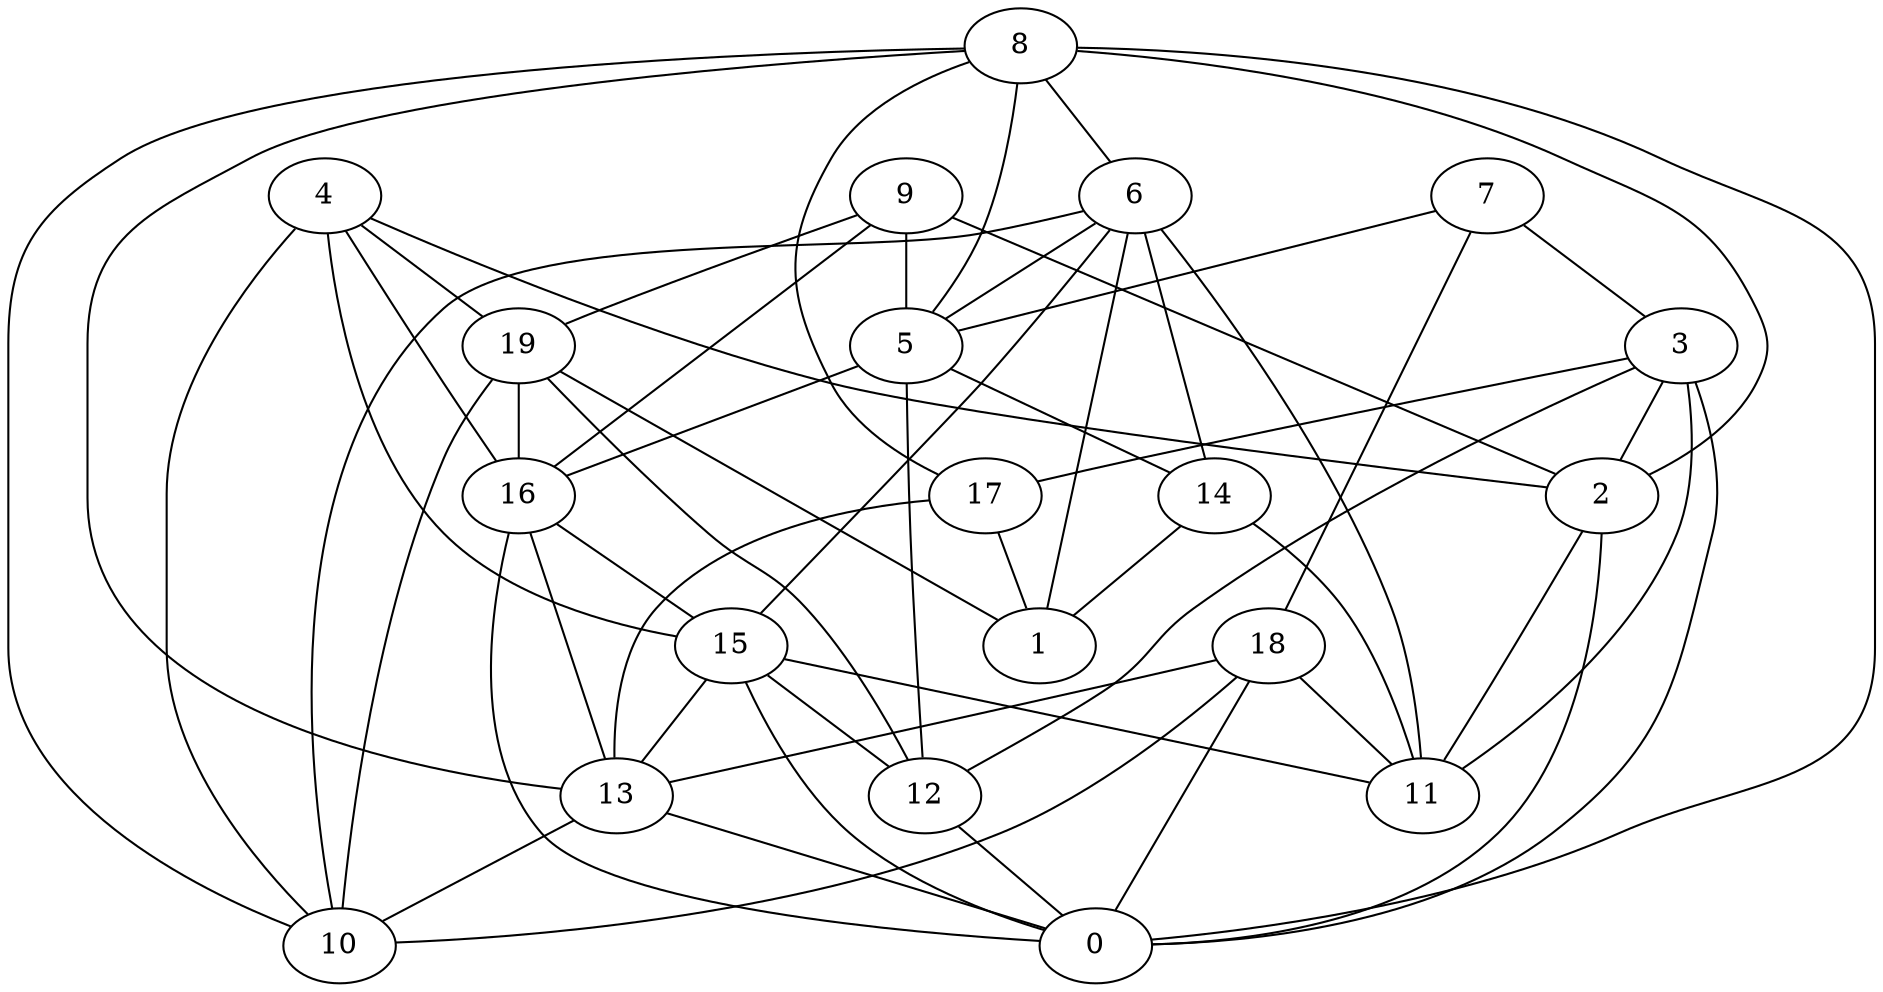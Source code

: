 digraph GG_graph {

subgraph G_graph {
edge [color = black]
"12" -> "0" [dir = none]
"16" -> "0" [dir = none]
"16" -> "15" [dir = none]
"16" -> "13" [dir = none]
"3" -> "2" [dir = none]
"3" -> "12" [dir = none]
"3" -> "11" [dir = none]
"3" -> "0" [dir = none]
"3" -> "17" [dir = none]
"2" -> "0" [dir = none]
"2" -> "11" [dir = none]
"4" -> "16" [dir = none]
"4" -> "2" [dir = none]
"4" -> "19" [dir = none]
"4" -> "10" [dir = none]
"4" -> "15" [dir = none]
"9" -> "5" [dir = none]
"9" -> "2" [dir = none]
"9" -> "19" [dir = none]
"9" -> "16" [dir = none]
"14" -> "1" [dir = none]
"14" -> "11" [dir = none]
"19" -> "12" [dir = none]
"19" -> "1" [dir = none]
"19" -> "10" [dir = none]
"19" -> "16" [dir = none]
"6" -> "11" [dir = none]
"6" -> "14" [dir = none]
"6" -> "10" [dir = none]
"6" -> "15" [dir = none]
"6" -> "5" [dir = none]
"6" -> "1" [dir = none]
"8" -> "2" [dir = none]
"8" -> "17" [dir = none]
"8" -> "0" [dir = none]
"8" -> "10" [dir = none]
"8" -> "13" [dir = none]
"8" -> "5" [dir = none]
"8" -> "6" [dir = none]
"5" -> "12" [dir = none]
"5" -> "14" [dir = none]
"5" -> "16" [dir = none]
"18" -> "11" [dir = none]
"18" -> "13" [dir = none]
"18" -> "0" [dir = none]
"18" -> "10" [dir = none]
"15" -> "0" [dir = none]
"15" -> "12" [dir = none]
"15" -> "13" [dir = none]
"15" -> "11" [dir = none]
"13" -> "0" [dir = none]
"13" -> "10" [dir = none]
"7" -> "5" [dir = none]
"7" -> "3" [dir = none]
"7" -> "18" [dir = none]
"17" -> "13" [dir = none]
"17" -> "1" [dir = none]
}

}
